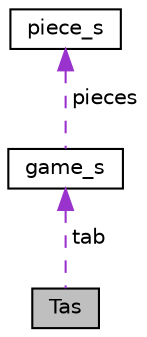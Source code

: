 digraph "Tas"
{
  edge [fontname="Helvetica",fontsize="10",labelfontname="Helvetica",labelfontsize="10"];
  node [fontname="Helvetica",fontsize="10",shape=record];
  Node1 [label="Tas",height=0.2,width=0.4,color="black", fillcolor="grey75", style="filled", fontcolor="black"];
  Node2 -> Node1 [dir="back",color="darkorchid3",fontsize="10",style="dashed",label=" tab" ];
  Node2 [label="game_s",height=0.2,width=0.4,color="black", fillcolor="white", style="filled",URL="$structgame__s.html",tooltip="The state of the game is described by the position of the pieces (i.e. vehicles) on the board and the..."];
  Node3 -> Node2 [dir="back",color="darkorchid3",fontsize="10",style="dashed",label=" pieces" ];
  Node3 [label="piece_s",height=0.2,width=0.4,color="black", fillcolor="white", style="filled",URL="$structpiece__s.html",tooltip="A piece represents a vehicle of the game rush hour placed on the board. "];
}

